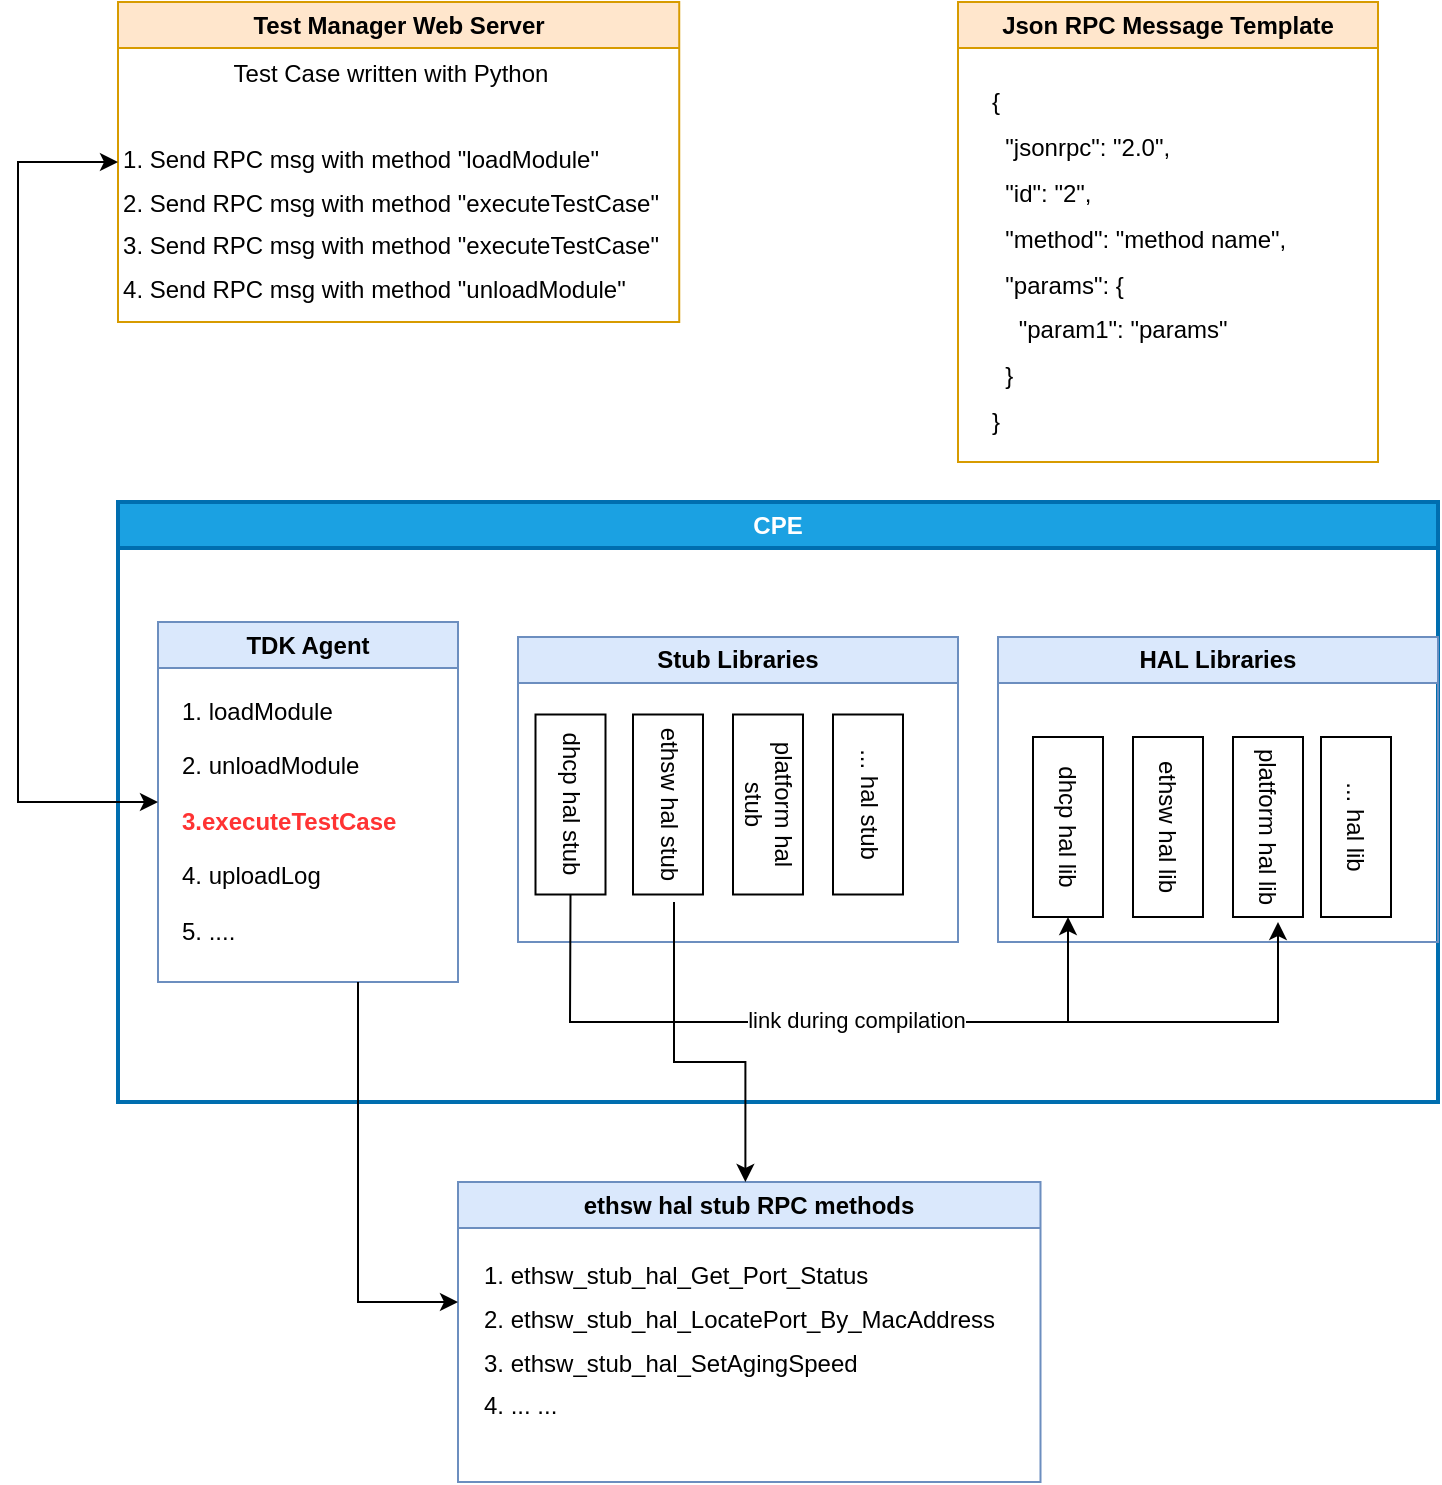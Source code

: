 <mxfile version="26.1.1">
  <diagram name="Page-1" id="eJpxqh-TB4JkxD2sImsZ">
    <mxGraphModel dx="1434" dy="738" grid="1" gridSize="10" guides="1" tooltips="1" connect="1" arrows="1" fold="1" page="1" pageScale="1" pageWidth="850" pageHeight="1100" math="0" shadow="0">
      <root>
        <mxCell id="0" />
        <mxCell id="1" parent="0" />
        <mxCell id="BGYQNN8L7f1_A7FZH2UX-1" value="CPE" style="swimlane;whiteSpace=wrap;html=1;strokeColor=#006EAF;strokeWidth=2;fillColor=#1ba1e2;fontColor=#ffffff;" vertex="1" parent="1">
          <mxGeometry x="80" y="280" width="660" height="300" as="geometry" />
        </mxCell>
        <mxCell id="BGYQNN8L7f1_A7FZH2UX-9" value="Stub Libraries" style="swimlane;whiteSpace=wrap;html=1;fillColor=#dae8fc;strokeColor=#6c8ebf;" vertex="1" parent="BGYQNN8L7f1_A7FZH2UX-1">
          <mxGeometry x="200" y="67.5" width="220" height="152.5" as="geometry" />
        </mxCell>
        <mxCell id="BGYQNN8L7f1_A7FZH2UX-10" value="dhcp hal stub" style="rounded=0;whiteSpace=wrap;html=1;rotation=90;" vertex="1" parent="BGYQNN8L7f1_A7FZH2UX-9">
          <mxGeometry x="-18.75" y="66.25" width="90" height="35" as="geometry" />
        </mxCell>
        <mxCell id="BGYQNN8L7f1_A7FZH2UX-11" value="ethsw hal stub" style="rounded=0;whiteSpace=wrap;html=1;rotation=90;" vertex="1" parent="BGYQNN8L7f1_A7FZH2UX-9">
          <mxGeometry x="30" y="66.25" width="90" height="35" as="geometry" />
        </mxCell>
        <mxCell id="BGYQNN8L7f1_A7FZH2UX-12" value="platform hal stub" style="rounded=0;whiteSpace=wrap;html=1;rotation=90;" vertex="1" parent="BGYQNN8L7f1_A7FZH2UX-9">
          <mxGeometry x="80" y="66.25" width="90" height="35" as="geometry" />
        </mxCell>
        <mxCell id="BGYQNN8L7f1_A7FZH2UX-17" value="... hal stub" style="rounded=0;whiteSpace=wrap;html=1;rotation=90;" vertex="1" parent="BGYQNN8L7f1_A7FZH2UX-9">
          <mxGeometry x="130" y="66.25" width="90" height="35" as="geometry" />
        </mxCell>
        <mxCell id="BGYQNN8L7f1_A7FZH2UX-19" value="&lt;span&gt;HAL Libraries&lt;/span&gt;" style="swimlane;whiteSpace=wrap;html=1;textShadow=0;labelBackgroundColor=none;fillColor=#dae8fc;strokeColor=#6c8ebf;" vertex="1" parent="BGYQNN8L7f1_A7FZH2UX-1">
          <mxGeometry x="440" y="67.5" width="220" height="152.5" as="geometry" />
        </mxCell>
        <mxCell id="BGYQNN8L7f1_A7FZH2UX-25" value="dhcp hal lib" style="rounded=0;whiteSpace=wrap;html=1;rotation=90;" vertex="1" parent="BGYQNN8L7f1_A7FZH2UX-19">
          <mxGeometry x="-10" y="77.5" width="90" height="35" as="geometry" />
        </mxCell>
        <mxCell id="BGYQNN8L7f1_A7FZH2UX-26" value="ethsw hal lib" style="rounded=0;whiteSpace=wrap;html=1;rotation=90;" vertex="1" parent="BGYQNN8L7f1_A7FZH2UX-19">
          <mxGeometry x="40" y="77.5" width="90" height="35" as="geometry" />
        </mxCell>
        <mxCell id="BGYQNN8L7f1_A7FZH2UX-27" value="platform hal lib" style="rounded=0;whiteSpace=wrap;html=1;rotation=90;" vertex="1" parent="BGYQNN8L7f1_A7FZH2UX-19">
          <mxGeometry x="90" y="77.5" width="90" height="35" as="geometry" />
        </mxCell>
        <mxCell id="BGYQNN8L7f1_A7FZH2UX-28" value="... hal lib" style="rounded=0;whiteSpace=wrap;html=1;rotation=90;" vertex="1" parent="BGYQNN8L7f1_A7FZH2UX-19">
          <mxGeometry x="134" y="77.5" width="90" height="35" as="geometry" />
        </mxCell>
        <mxCell id="BGYQNN8L7f1_A7FZH2UX-29" value="" style="endArrow=classic;html=1;rounded=0;exitX=1;exitY=0.5;exitDx=0;exitDy=0;entryX=1;entryY=0.5;entryDx=0;entryDy=0;" edge="1" parent="BGYQNN8L7f1_A7FZH2UX-1" source="BGYQNN8L7f1_A7FZH2UX-10" target="BGYQNN8L7f1_A7FZH2UX-25">
          <mxGeometry width="50" height="50" relative="1" as="geometry">
            <mxPoint x="230" y="200" as="sourcePoint" />
            <mxPoint x="480" y="210" as="targetPoint" />
            <Array as="points">
              <mxPoint x="226" y="260" />
              <mxPoint x="475" y="260" />
            </Array>
          </mxGeometry>
        </mxCell>
        <mxCell id="BGYQNN8L7f1_A7FZH2UX-46" value="link during compilation" style="edgeLabel;html=1;align=center;verticalAlign=middle;resizable=0;points=[];" vertex="1" connectable="0" parent="BGYQNN8L7f1_A7FZH2UX-29">
          <mxGeometry x="0.132" y="1" relative="1" as="geometry">
            <mxPoint as="offset" />
          </mxGeometry>
        </mxCell>
        <mxCell id="BGYQNN8L7f1_A7FZH2UX-30" value="" style="endArrow=classic;html=1;rounded=0;" edge="1" parent="BGYQNN8L7f1_A7FZH2UX-1">
          <mxGeometry width="50" height="50" relative="1" as="geometry">
            <mxPoint x="470" y="260" as="sourcePoint" />
            <mxPoint x="580" y="210" as="targetPoint" />
            <Array as="points">
              <mxPoint x="580" y="260" />
            </Array>
          </mxGeometry>
        </mxCell>
        <mxCell id="BGYQNN8L7f1_A7FZH2UX-31" value="TDK Agent" style="swimlane;whiteSpace=wrap;html=1;fillColor=#dae8fc;strokeColor=#6c8ebf;" vertex="1" parent="BGYQNN8L7f1_A7FZH2UX-1">
          <mxGeometry x="20" y="60" width="150" height="180" as="geometry" />
        </mxCell>
        <mxCell id="BGYQNN8L7f1_A7FZH2UX-32" value="&lt;div style=&quot;line-height: 230%;&quot;&gt;&lt;div style=&quot;text-wrap-mode: wrap;&quot;&gt;1.&amp;nbsp;loadModule&lt;/div&gt;&lt;div style=&quot;text-wrap-mode: wrap;&quot;&gt;2.&amp;nbsp;unloadModule&lt;br&gt;&lt;b&gt;&lt;font style=&quot;color: light-dark(rgb(255, 51, 51), rgb(237, 237, 237));&quot;&gt;3.executeTestCase&lt;/font&gt;&lt;/b&gt;&lt;br&gt;4.&amp;nbsp;uploadLog&lt;/div&gt;&lt;div style=&quot;text-wrap-mode: wrap;&quot;&gt;5. ....&lt;/div&gt;&lt;/div&gt;" style="text;html=1;align=left;verticalAlign=middle;resizable=0;points=[];autosize=1;strokeColor=none;fillColor=none;" vertex="1" parent="BGYQNN8L7f1_A7FZH2UX-31">
          <mxGeometry x="10" y="25" width="130" height="150" as="geometry" />
        </mxCell>
        <mxCell id="BGYQNN8L7f1_A7FZH2UX-33" value="&lt;div style=&quot;line-height: 180%;&quot;&gt;ethsw hal stub RPC methods&lt;/div&gt;" style="swimlane;whiteSpace=wrap;html=1;fillColor=#dae8fc;strokeColor=#6c8ebf;" vertex="1" parent="1">
          <mxGeometry x="250" y="620" width="291.25" height="150" as="geometry" />
        </mxCell>
        <mxCell id="BGYQNN8L7f1_A7FZH2UX-34" value="&lt;div style=&quot;line-height: 180%;&quot;&gt;&lt;div&gt;1. ethsw_stub_hal_Get_Port_Status&lt;/div&gt;&lt;div&gt;2. ethsw_stub_hal_LocatePort_By_MacAddress&lt;/div&gt;&lt;div&gt;3. ethsw_stub_hal_SetAgingSpeed&lt;/div&gt;&lt;div&gt;4. ... ...&lt;/div&gt;&lt;/div&gt;" style="text;html=1;align=left;verticalAlign=middle;resizable=0;points=[];autosize=1;strokeColor=none;fillColor=none;" vertex="1" parent="BGYQNN8L7f1_A7FZH2UX-33">
          <mxGeometry x="11.25" y="30" width="280" height="100" as="geometry" />
        </mxCell>
        <mxCell id="BGYQNN8L7f1_A7FZH2UX-35" value="Test Manager Web Server" style="swimlane;whiteSpace=wrap;html=1;fillColor=#ffe6cc;strokeColor=#d79b00;" vertex="1" parent="1">
          <mxGeometry x="80" y="30" width="280.62" height="160" as="geometry" />
        </mxCell>
        <mxCell id="BGYQNN8L7f1_A7FZH2UX-38" value="&lt;div style=&quot;line-height: 180%;&quot;&gt;Test Case written with Python&lt;div&gt;&lt;br&gt;&lt;/div&gt;&lt;div style=&quot;text-align: left;&quot;&gt;1. Send RPC msg with method &quot;loadModule&quot;&lt;/div&gt;&lt;div style=&quot;text-align: left;&quot;&gt;2. Send RPC msg with method &quot;executeTestCase&quot;&lt;/div&gt;&lt;div style=&quot;text-align: left;&quot;&gt;3. Send RPC msg with method &quot;executeTestCase&quot;&lt;/div&gt;&lt;div style=&quot;text-align: left;&quot;&gt;4. Send RPC msg with method &quot;unloadModule&quot;&lt;/div&gt;&lt;/div&gt;" style="text;html=1;align=center;verticalAlign=middle;resizable=0;points=[];autosize=1;strokeColor=none;fillColor=none;" vertex="1" parent="BGYQNN8L7f1_A7FZH2UX-35">
          <mxGeometry x="-9.38" y="20" width="290" height="140" as="geometry" />
        </mxCell>
        <mxCell id="BGYQNN8L7f1_A7FZH2UX-39" value="Json RPC Message Template" style="swimlane;whiteSpace=wrap;html=1;fillColor=#ffe6cc;strokeColor=#d79b00;" vertex="1" parent="1">
          <mxGeometry x="500" y="30" width="210" height="230" as="geometry" />
        </mxCell>
        <mxCell id="BGYQNN8L7f1_A7FZH2UX-40" value="&lt;div style=&quot;line-height: 190%;&quot;&gt;&lt;div&gt;{&amp;nbsp;&amp;nbsp;&lt;/div&gt;&lt;div&gt;&amp;nbsp; &quot;jsonrpc&quot;: &quot;2.0&quot;,&lt;/div&gt;&lt;div&gt;&amp;nbsp; &quot;id&quot;: &quot;2&quot;,&lt;/div&gt;&lt;div&gt;&amp;nbsp; &quot;method&quot;: &quot;method name&quot;,&lt;/div&gt;&lt;div&gt;&amp;nbsp; &quot;params&quot;: {&lt;/div&gt;&lt;div&gt;&amp;nbsp; &amp;nbsp; &quot;param1&quot;: &quot;params&quot;&lt;/div&gt;&lt;div&gt;&amp;nbsp; }&lt;/div&gt;&lt;div&gt;}&lt;/div&gt;&lt;/div&gt;" style="text;html=1;align=left;verticalAlign=middle;resizable=0;points=[];autosize=1;strokeColor=none;fillColor=none;" vertex="1" parent="BGYQNN8L7f1_A7FZH2UX-39">
          <mxGeometry x="15" y="30" width="170" height="200" as="geometry" />
        </mxCell>
        <mxCell id="BGYQNN8L7f1_A7FZH2UX-41" value="" style="endArrow=classic;startArrow=classic;html=1;rounded=0;exitX=0;exitY=0.5;exitDx=0;exitDy=0;" edge="1" parent="1" source="BGYQNN8L7f1_A7FZH2UX-31">
          <mxGeometry width="50" height="50" relative="1" as="geometry">
            <mxPoint x="160" y="360" as="sourcePoint" />
            <mxPoint x="80" y="110" as="targetPoint" />
            <Array as="points">
              <mxPoint x="30" y="430" />
              <mxPoint x="30" y="110" />
            </Array>
          </mxGeometry>
        </mxCell>
        <mxCell id="BGYQNN8L7f1_A7FZH2UX-44" style="edgeStyle=orthogonalEdgeStyle;rounded=0;orthogonalLoop=1;jettySize=auto;html=1;" edge="1" parent="1">
          <mxGeometry relative="1" as="geometry">
            <mxPoint x="358" y="480" as="sourcePoint" />
            <mxPoint x="393.7" y="620" as="targetPoint" />
            <Array as="points">
              <mxPoint x="358" y="560" />
              <mxPoint x="394" y="560" />
            </Array>
          </mxGeometry>
        </mxCell>
        <mxCell id="BGYQNN8L7f1_A7FZH2UX-45" value="" style="endArrow=classic;html=1;rounded=0;" edge="1" parent="1">
          <mxGeometry width="50" height="50" relative="1" as="geometry">
            <mxPoint x="200" y="520" as="sourcePoint" />
            <mxPoint x="250" y="680" as="targetPoint" />
            <Array as="points">
              <mxPoint x="200" y="680" />
            </Array>
          </mxGeometry>
        </mxCell>
      </root>
    </mxGraphModel>
  </diagram>
</mxfile>
